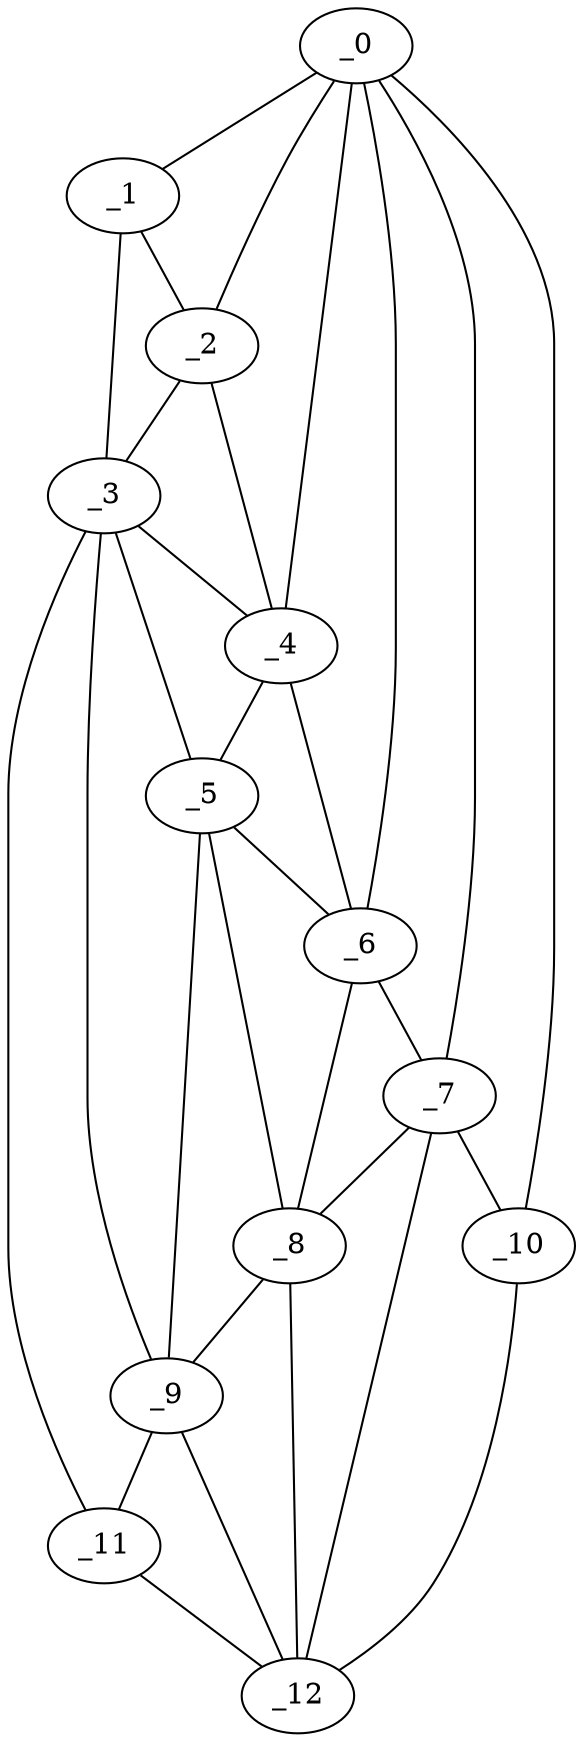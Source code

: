 graph "obj55__225.gxl" {
	_0	 [x=19,
		y=38];
	_1	 [x=20,
		y=11];
	_0 -- _1	 [valence=1];
	_2	 [x=30,
		y=12];
	_0 -- _2	 [valence=1];
	_4	 [x=54,
		y=17];
	_0 -- _4	 [valence=2];
	_6	 [x=67,
		y=24];
	_0 -- _6	 [valence=1];
	_7	 [x=74,
		y=26];
	_0 -- _7	 [valence=1];
	_10	 [x=105,
		y=110];
	_0 -- _10	 [valence=1];
	_1 -- _2	 [valence=1];
	_3	 [x=44,
		y=9];
	_1 -- _3	 [valence=1];
	_2 -- _3	 [valence=2];
	_2 -- _4	 [valence=2];
	_3 -- _4	 [valence=2];
	_5	 [x=62,
		y=17];
	_3 -- _5	 [valence=1];
	_9	 [x=91,
		y=22];
	_3 -- _9	 [valence=2];
	_11	 [x=106,
		y=22];
	_3 -- _11	 [valence=1];
	_4 -- _5	 [valence=1];
	_4 -- _6	 [valence=2];
	_5 -- _6	 [valence=1];
	_8	 [x=80,
		y=23];
	_5 -- _8	 [valence=2];
	_5 -- _9	 [valence=2];
	_6 -- _7	 [valence=1];
	_6 -- _8	 [valence=2];
	_7 -- _8	 [valence=1];
	_7 -- _10	 [valence=2];
	_12	 [x=106,
		y=50];
	_7 -- _12	 [valence=2];
	_8 -- _9	 [valence=1];
	_8 -- _12	 [valence=1];
	_9 -- _11	 [valence=2];
	_9 -- _12	 [valence=2];
	_10 -- _12	 [valence=1];
	_11 -- _12	 [valence=1];
}
